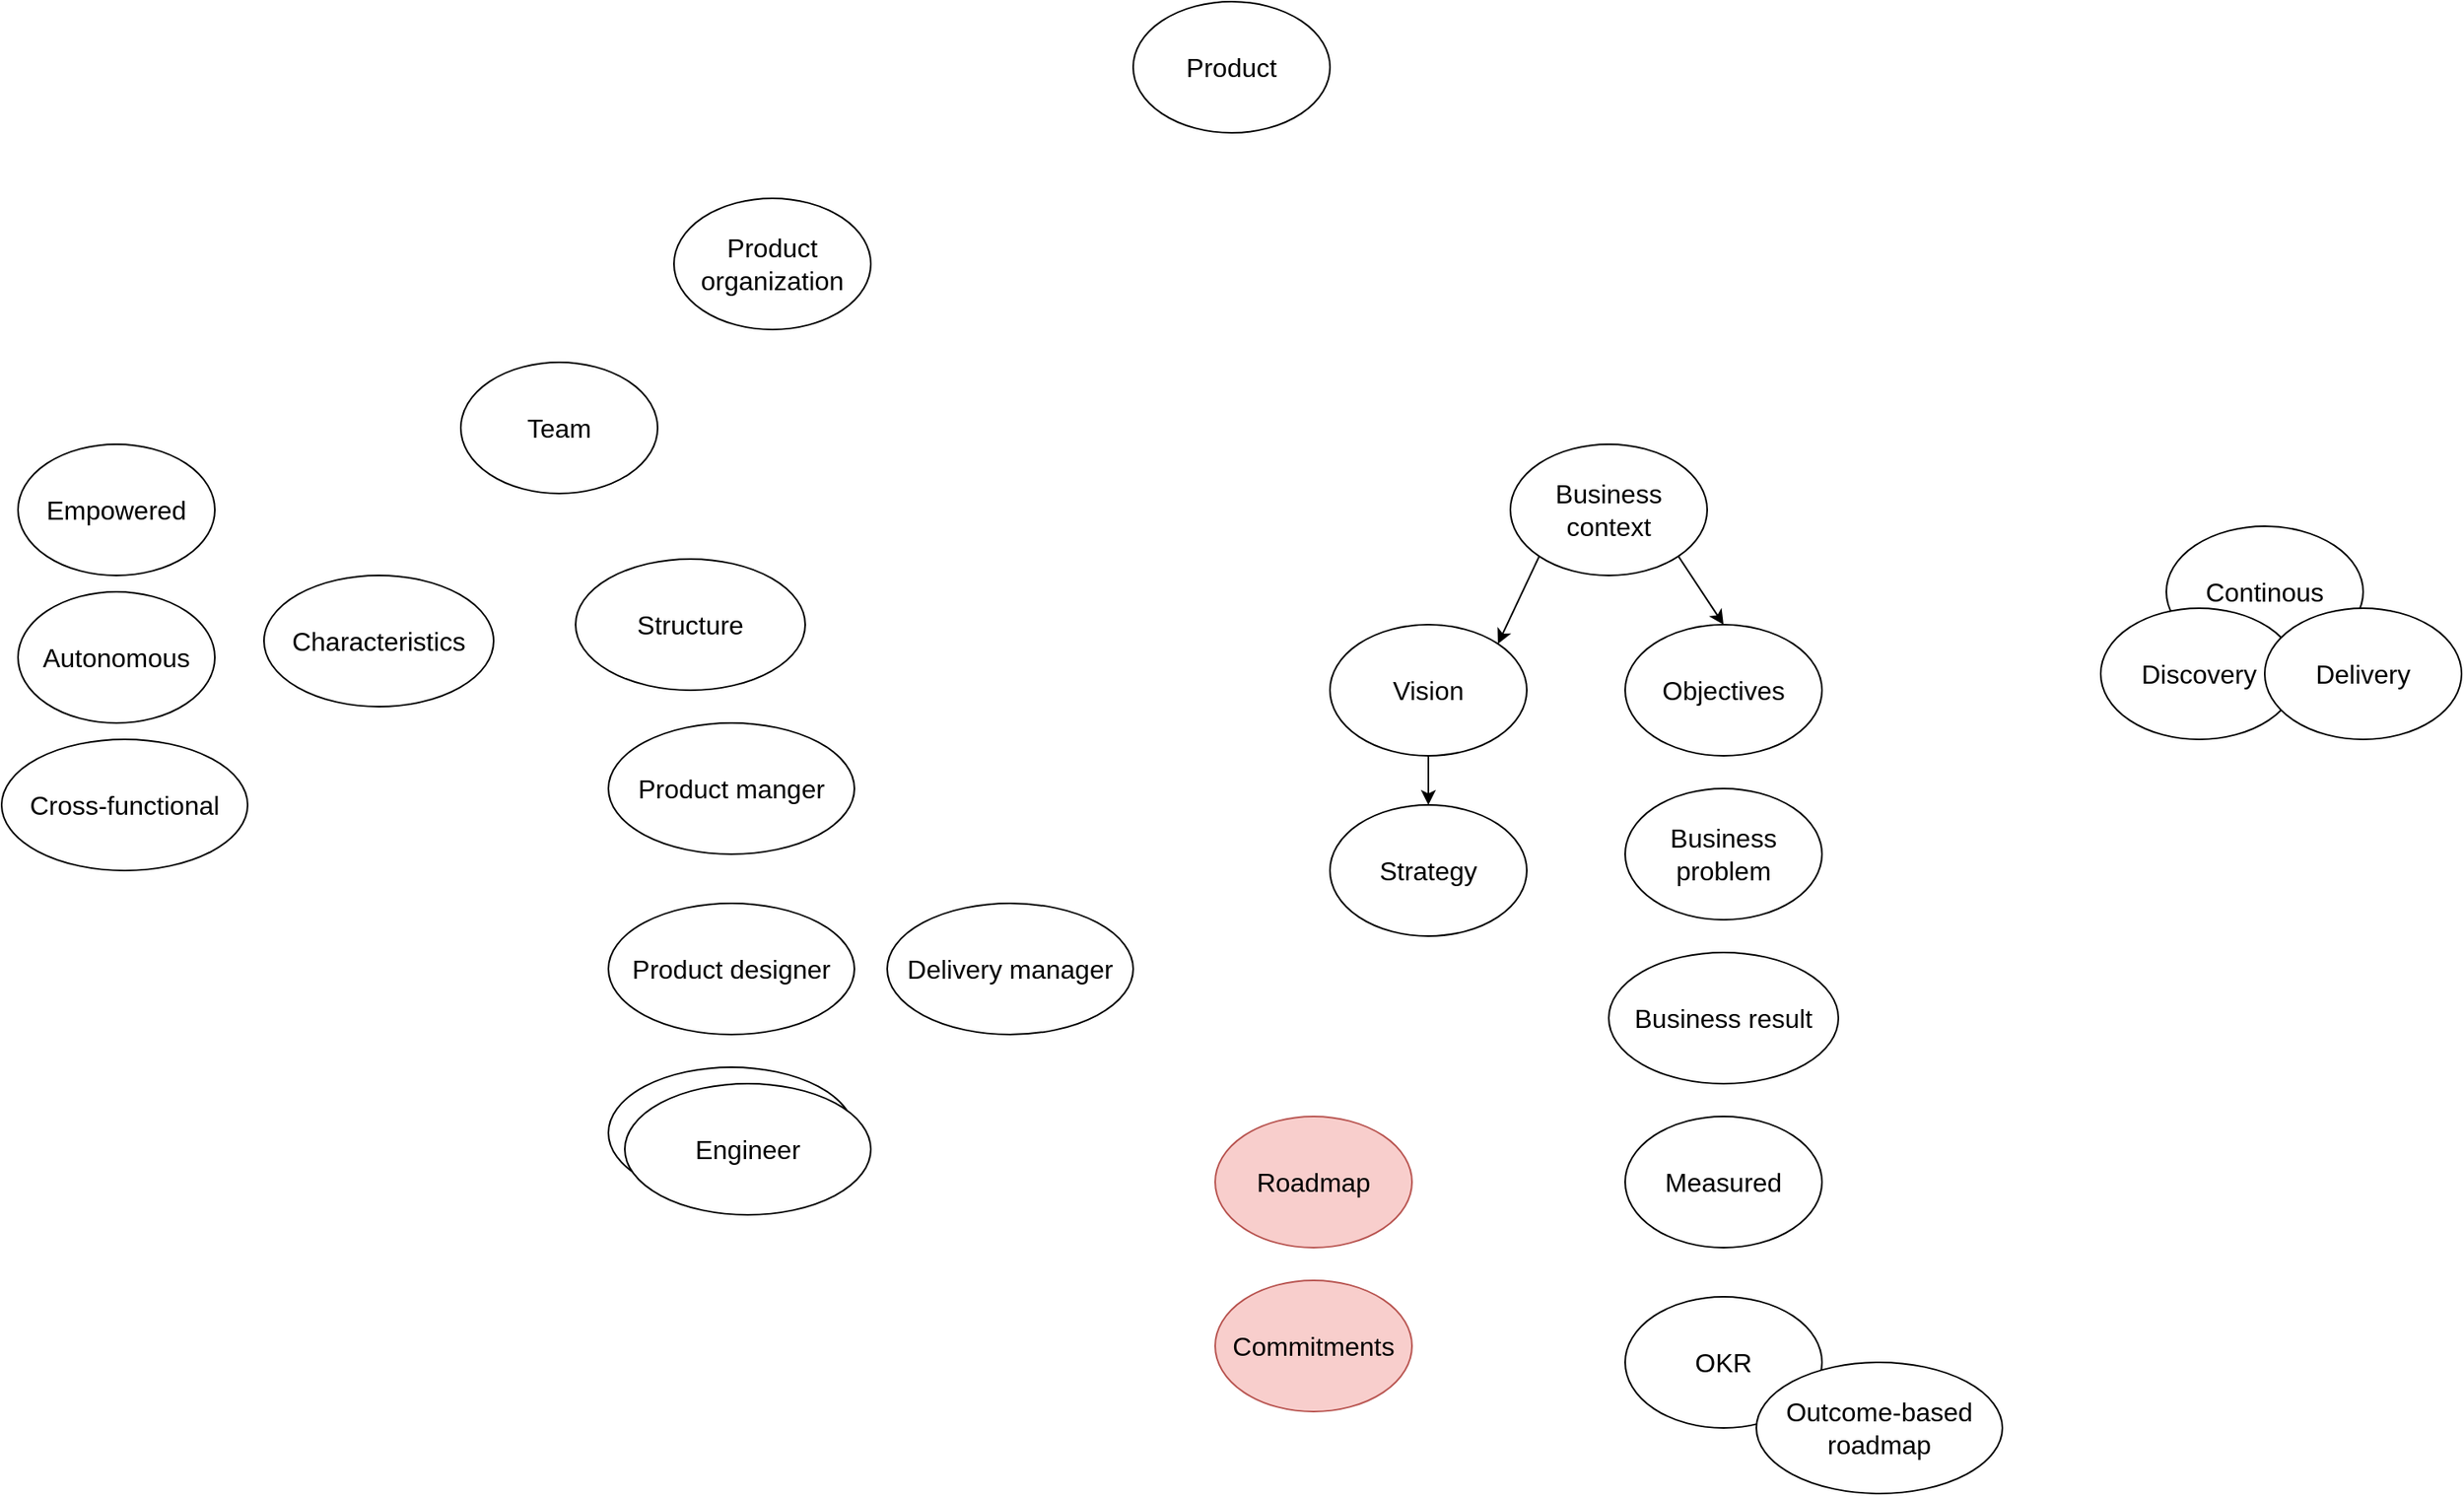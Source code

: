 <mxfile version="12.4.7" type="github">
  <diagram id="jnQUaKEMtfjyKbJyfA8F" name="Page-1">
    <mxGraphModel dx="2706" dy="1459" grid="1" gridSize="10" guides="1" tooltips="1" connect="1" arrows="1" fold="1" page="1" pageScale="1" pageWidth="3300" pageHeight="2339" math="0" shadow="0">
      <root>
        <mxCell id="0"/>
        <mxCell id="1" parent="0"/>
        <mxCell id="L22eh80JxhvPlCMIQLNT-16" value="&lt;font style=&quot;font-size: 16px&quot;&gt;Continous&lt;/font&gt;" style="ellipse;whiteSpace=wrap;html=1;" vertex="1" parent="1">
          <mxGeometry x="2580" y="1190" width="120" height="80" as="geometry"/>
        </mxCell>
        <mxCell id="eA2Bc0m0vbRMlsxlkseu-1" value="&lt;font style=&quot;font-size: 16px&quot;&gt;Product&lt;/font&gt;" style="ellipse;whiteSpace=wrap;html=1;" parent="1" vertex="1">
          <mxGeometry x="1950" y="870" width="120" height="80" as="geometry"/>
        </mxCell>
        <mxCell id="eA2Bc0m0vbRMlsxlkseu-2" value="&lt;font style=&quot;font-size: 16px&quot;&gt;Team&lt;/font&gt;" style="ellipse;whiteSpace=wrap;html=1;" parent="1" vertex="1">
          <mxGeometry x="1540" y="1090" width="120" height="80" as="geometry"/>
        </mxCell>
        <mxCell id="eA2Bc0m0vbRMlsxlkseu-3" value="&lt;font style=&quot;font-size: 16px&quot;&gt;Discovery&lt;/font&gt;" style="ellipse;whiteSpace=wrap;html=1;" parent="1" vertex="1">
          <mxGeometry x="2540" y="1240" width="120" height="80" as="geometry"/>
        </mxCell>
        <mxCell id="eA2Bc0m0vbRMlsxlkseu-4" value="&lt;font style=&quot;font-size: 16px&quot;&gt;Delivery&lt;/font&gt;" style="ellipse;whiteSpace=wrap;html=1;" parent="1" vertex="1">
          <mxGeometry x="2640" y="1240" width="120" height="80" as="geometry"/>
        </mxCell>
        <mxCell id="eA2Bc0m0vbRMlsxlkseu-5" value="&lt;font style=&quot;font-size: 16px&quot;&gt;Vision&lt;br&gt;&lt;/font&gt;" style="ellipse;whiteSpace=wrap;html=1;" parent="1" vertex="1">
          <mxGeometry x="2070" y="1250" width="120" height="80" as="geometry"/>
        </mxCell>
        <mxCell id="eA2Bc0m0vbRMlsxlkseu-6" value="&lt;font style=&quot;font-size: 16px&quot;&gt;Strategy&lt;br&gt;&lt;/font&gt;" style="ellipse;whiteSpace=wrap;html=1;" parent="1" vertex="1">
          <mxGeometry x="2070" y="1360" width="120" height="80" as="geometry"/>
        </mxCell>
        <mxCell id="L22eh80JxhvPlCMIQLNT-1" value="&lt;font style=&quot;font-size: 16px&quot;&gt;Product organization&lt;/font&gt;" style="ellipse;whiteSpace=wrap;html=1;" vertex="1" parent="1">
          <mxGeometry x="1670" y="990" width="120" height="80" as="geometry"/>
        </mxCell>
        <mxCell id="L22eh80JxhvPlCMIQLNT-2" value="&lt;font style=&quot;font-size: 16px&quot;&gt;Business context&lt;br&gt;&lt;/font&gt;" style="ellipse;whiteSpace=wrap;html=1;" vertex="1" parent="1">
          <mxGeometry x="2180" y="1140" width="120" height="80" as="geometry"/>
        </mxCell>
        <mxCell id="L22eh80JxhvPlCMIQLNT-3" value="&lt;font style=&quot;font-size: 16px&quot;&gt;Objectives&lt;br&gt;&lt;/font&gt;" style="ellipse;whiteSpace=wrap;html=1;" vertex="1" parent="1">
          <mxGeometry x="2250" y="1250" width="120" height="80" as="geometry"/>
        </mxCell>
        <mxCell id="L22eh80JxhvPlCMIQLNT-4" value="" style="endArrow=classic;html=1;exitX=0;exitY=1;exitDx=0;exitDy=0;entryX=1;entryY=0;entryDx=0;entryDy=0;" edge="1" parent="1" source="L22eh80JxhvPlCMIQLNT-2" target="eA2Bc0m0vbRMlsxlkseu-5">
          <mxGeometry width="50" height="50" relative="1" as="geometry">
            <mxPoint x="1770" y="1480" as="sourcePoint"/>
            <mxPoint x="1820" y="1430" as="targetPoint"/>
          </mxGeometry>
        </mxCell>
        <mxCell id="L22eh80JxhvPlCMIQLNT-5" value="" style="endArrow=classic;html=1;exitX=0.5;exitY=1;exitDx=0;exitDy=0;" edge="1" parent="1" source="eA2Bc0m0vbRMlsxlkseu-5" target="eA2Bc0m0vbRMlsxlkseu-6">
          <mxGeometry width="50" height="50" relative="1" as="geometry">
            <mxPoint x="2200" y="1230" as="sourcePoint"/>
            <mxPoint x="2070" y="1320" as="targetPoint"/>
          </mxGeometry>
        </mxCell>
        <mxCell id="L22eh80JxhvPlCMIQLNT-6" value="" style="endArrow=classic;html=1;entryX=0.5;entryY=0;entryDx=0;entryDy=0;exitX=1;exitY=1;exitDx=0;exitDy=0;" edge="1" parent="1" source="L22eh80JxhvPlCMIQLNT-2" target="L22eh80JxhvPlCMIQLNT-3">
          <mxGeometry width="50" height="50" relative="1" as="geometry">
            <mxPoint x="2050" y="1640" as="sourcePoint"/>
            <mxPoint x="2100" y="1590" as="targetPoint"/>
          </mxGeometry>
        </mxCell>
        <mxCell id="L22eh80JxhvPlCMIQLNT-7" value="&lt;span style=&quot;font-size: 16px&quot;&gt;Business problem&lt;/span&gt;" style="ellipse;whiteSpace=wrap;html=1;" vertex="1" parent="1">
          <mxGeometry x="2250" y="1350" width="120" height="80" as="geometry"/>
        </mxCell>
        <mxCell id="L22eh80JxhvPlCMIQLNT-8" value="&lt;font style=&quot;font-size: 16px&quot;&gt;OKR&lt;br&gt;&lt;/font&gt;" style="ellipse;whiteSpace=wrap;html=1;" vertex="1" parent="1">
          <mxGeometry x="2250" y="1660" width="120" height="80" as="geometry"/>
        </mxCell>
        <mxCell id="L22eh80JxhvPlCMIQLNT-9" value="&lt;font style=&quot;font-size: 16px&quot;&gt;Outcome-based roadmap&lt;br&gt;&lt;/font&gt;" style="ellipse;whiteSpace=wrap;html=1;" vertex="1" parent="1">
          <mxGeometry x="2330" y="1700" width="150" height="80" as="geometry"/>
        </mxCell>
        <mxCell id="L22eh80JxhvPlCMIQLNT-10" value="&lt;font style=&quot;font-size: 16px&quot;&gt;Autonomous&lt;/font&gt;" style="ellipse;whiteSpace=wrap;html=1;" vertex="1" parent="1">
          <mxGeometry x="1270" y="1230" width="120" height="80" as="geometry"/>
        </mxCell>
        <mxCell id="L22eh80JxhvPlCMIQLNT-11" value="&lt;span style=&quot;font-size: 16px&quot;&gt;Business result&lt;/span&gt;" style="ellipse;whiteSpace=wrap;html=1;" vertex="1" parent="1">
          <mxGeometry x="2240" y="1450" width="140" height="80" as="geometry"/>
        </mxCell>
        <mxCell id="L22eh80JxhvPlCMIQLNT-12" value="&lt;font style=&quot;font-size: 16px&quot;&gt;Roadmap&lt;/font&gt;" style="ellipse;whiteSpace=wrap;html=1;fillColor=#f8cecc;strokeColor=#b85450;" vertex="1" parent="1">
          <mxGeometry x="2000" y="1550" width="120" height="80" as="geometry"/>
        </mxCell>
        <mxCell id="L22eh80JxhvPlCMIQLNT-13" value="&lt;font style=&quot;font-size: 16px&quot;&gt;Measured&lt;/font&gt;" style="ellipse;whiteSpace=wrap;html=1;" vertex="1" parent="1">
          <mxGeometry x="2250" y="1550" width="120" height="80" as="geometry"/>
        </mxCell>
        <mxCell id="L22eh80JxhvPlCMIQLNT-14" value="&lt;font style=&quot;font-size: 16px&quot;&gt;Empowered&lt;/font&gt;" style="ellipse;whiteSpace=wrap;html=1;" vertex="1" parent="1">
          <mxGeometry x="1270" y="1140" width="120" height="80" as="geometry"/>
        </mxCell>
        <mxCell id="L22eh80JxhvPlCMIQLNT-15" value="&lt;font style=&quot;font-size: 16px&quot;&gt;Commitments&lt;/font&gt;" style="ellipse;whiteSpace=wrap;html=1;fillColor=#f8cecc;strokeColor=#b85450;" vertex="1" parent="1">
          <mxGeometry x="2000" y="1650" width="120" height="80" as="geometry"/>
        </mxCell>
        <mxCell id="L22eh80JxhvPlCMIQLNT-18" value="&lt;font style=&quot;font-size: 16px&quot;&gt;Cross-functional&lt;/font&gt;" style="ellipse;whiteSpace=wrap;html=1;" vertex="1" parent="1">
          <mxGeometry x="1260" y="1320" width="150" height="80" as="geometry"/>
        </mxCell>
        <mxCell id="L22eh80JxhvPlCMIQLNT-19" value="&lt;span style=&quot;font-size: 16px&quot;&gt;Product manger&lt;/span&gt;" style="ellipse;whiteSpace=wrap;html=1;" vertex="1" parent="1">
          <mxGeometry x="1630" y="1310" width="150" height="80" as="geometry"/>
        </mxCell>
        <mxCell id="L22eh80JxhvPlCMIQLNT-20" value="&lt;span style=&quot;font-size: 16px&quot;&gt;Product designer&lt;/span&gt;" style="ellipse;whiteSpace=wrap;html=1;" vertex="1" parent="1">
          <mxGeometry x="1630" y="1420" width="150" height="80" as="geometry"/>
        </mxCell>
        <mxCell id="L22eh80JxhvPlCMIQLNT-21" value="&lt;span style=&quot;font-size: 16px&quot;&gt;Engineer&lt;br&gt;&lt;/span&gt;" style="ellipse;whiteSpace=wrap;html=1;" vertex="1" parent="1">
          <mxGeometry x="1630" y="1520" width="150" height="80" as="geometry"/>
        </mxCell>
        <mxCell id="L22eh80JxhvPlCMIQLNT-22" value="&lt;span style=&quot;font-size: 16px&quot;&gt;Engineer&lt;br&gt;&lt;/span&gt;" style="ellipse;whiteSpace=wrap;html=1;" vertex="1" parent="1">
          <mxGeometry x="1640" y="1530" width="150" height="80" as="geometry"/>
        </mxCell>
        <mxCell id="L22eh80JxhvPlCMIQLNT-24" value="&lt;span style=&quot;font-size: 16px&quot;&gt;Delivery manager&lt;/span&gt;" style="ellipse;whiteSpace=wrap;html=1;" vertex="1" parent="1">
          <mxGeometry x="1800" y="1420" width="150" height="80" as="geometry"/>
        </mxCell>
        <mxCell id="L22eh80JxhvPlCMIQLNT-25" value="&lt;font style=&quot;font-size: 16px&quot;&gt;Characteristics&lt;br&gt;&lt;/font&gt;" style="ellipse;whiteSpace=wrap;html=1;" vertex="1" parent="1">
          <mxGeometry x="1420" y="1220" width="140" height="80" as="geometry"/>
        </mxCell>
        <mxCell id="L22eh80JxhvPlCMIQLNT-26" value="&lt;font style=&quot;font-size: 16px&quot;&gt;Structure&lt;br&gt;&lt;/font&gt;" style="ellipse;whiteSpace=wrap;html=1;" vertex="1" parent="1">
          <mxGeometry x="1610" y="1210" width="140" height="80" as="geometry"/>
        </mxCell>
      </root>
    </mxGraphModel>
  </diagram>
</mxfile>
